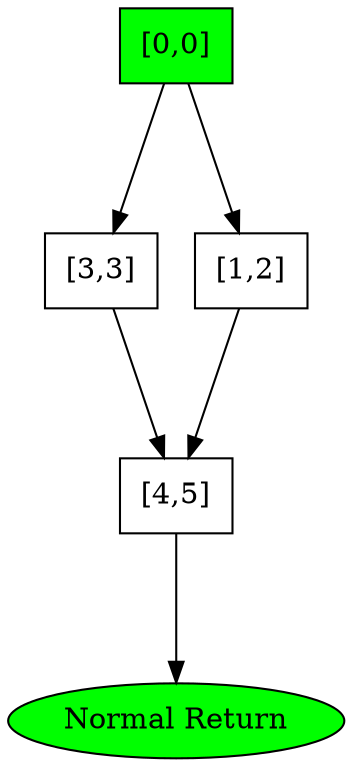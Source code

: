 digraph G {
	dir=forward;
	ranksep=1.0;
	0["style"="filled","label"="[0,0]","fillcolor"="green","labelloc"="l","shape"="box"];
	0 -> 8 [dir=forward];
	0 -> 5 [dir=forward];
	8["shape"="box","labelloc"="l","label"="[3,3]"];
	8 -> 10 [dir=forward];
	5["shape"="box","labelloc"="l","label"="[1,2]"];
	5 -> 10 [dir=forward];
	10["shape"="box","labelloc"="l","label"="[4,5]"];
	10 -> -9223372036854775808 [dir=forward];
	-9223372036854775808["labelloc"="l","fillcolor"="green","style"="filled","label"="Normal Return"];
}